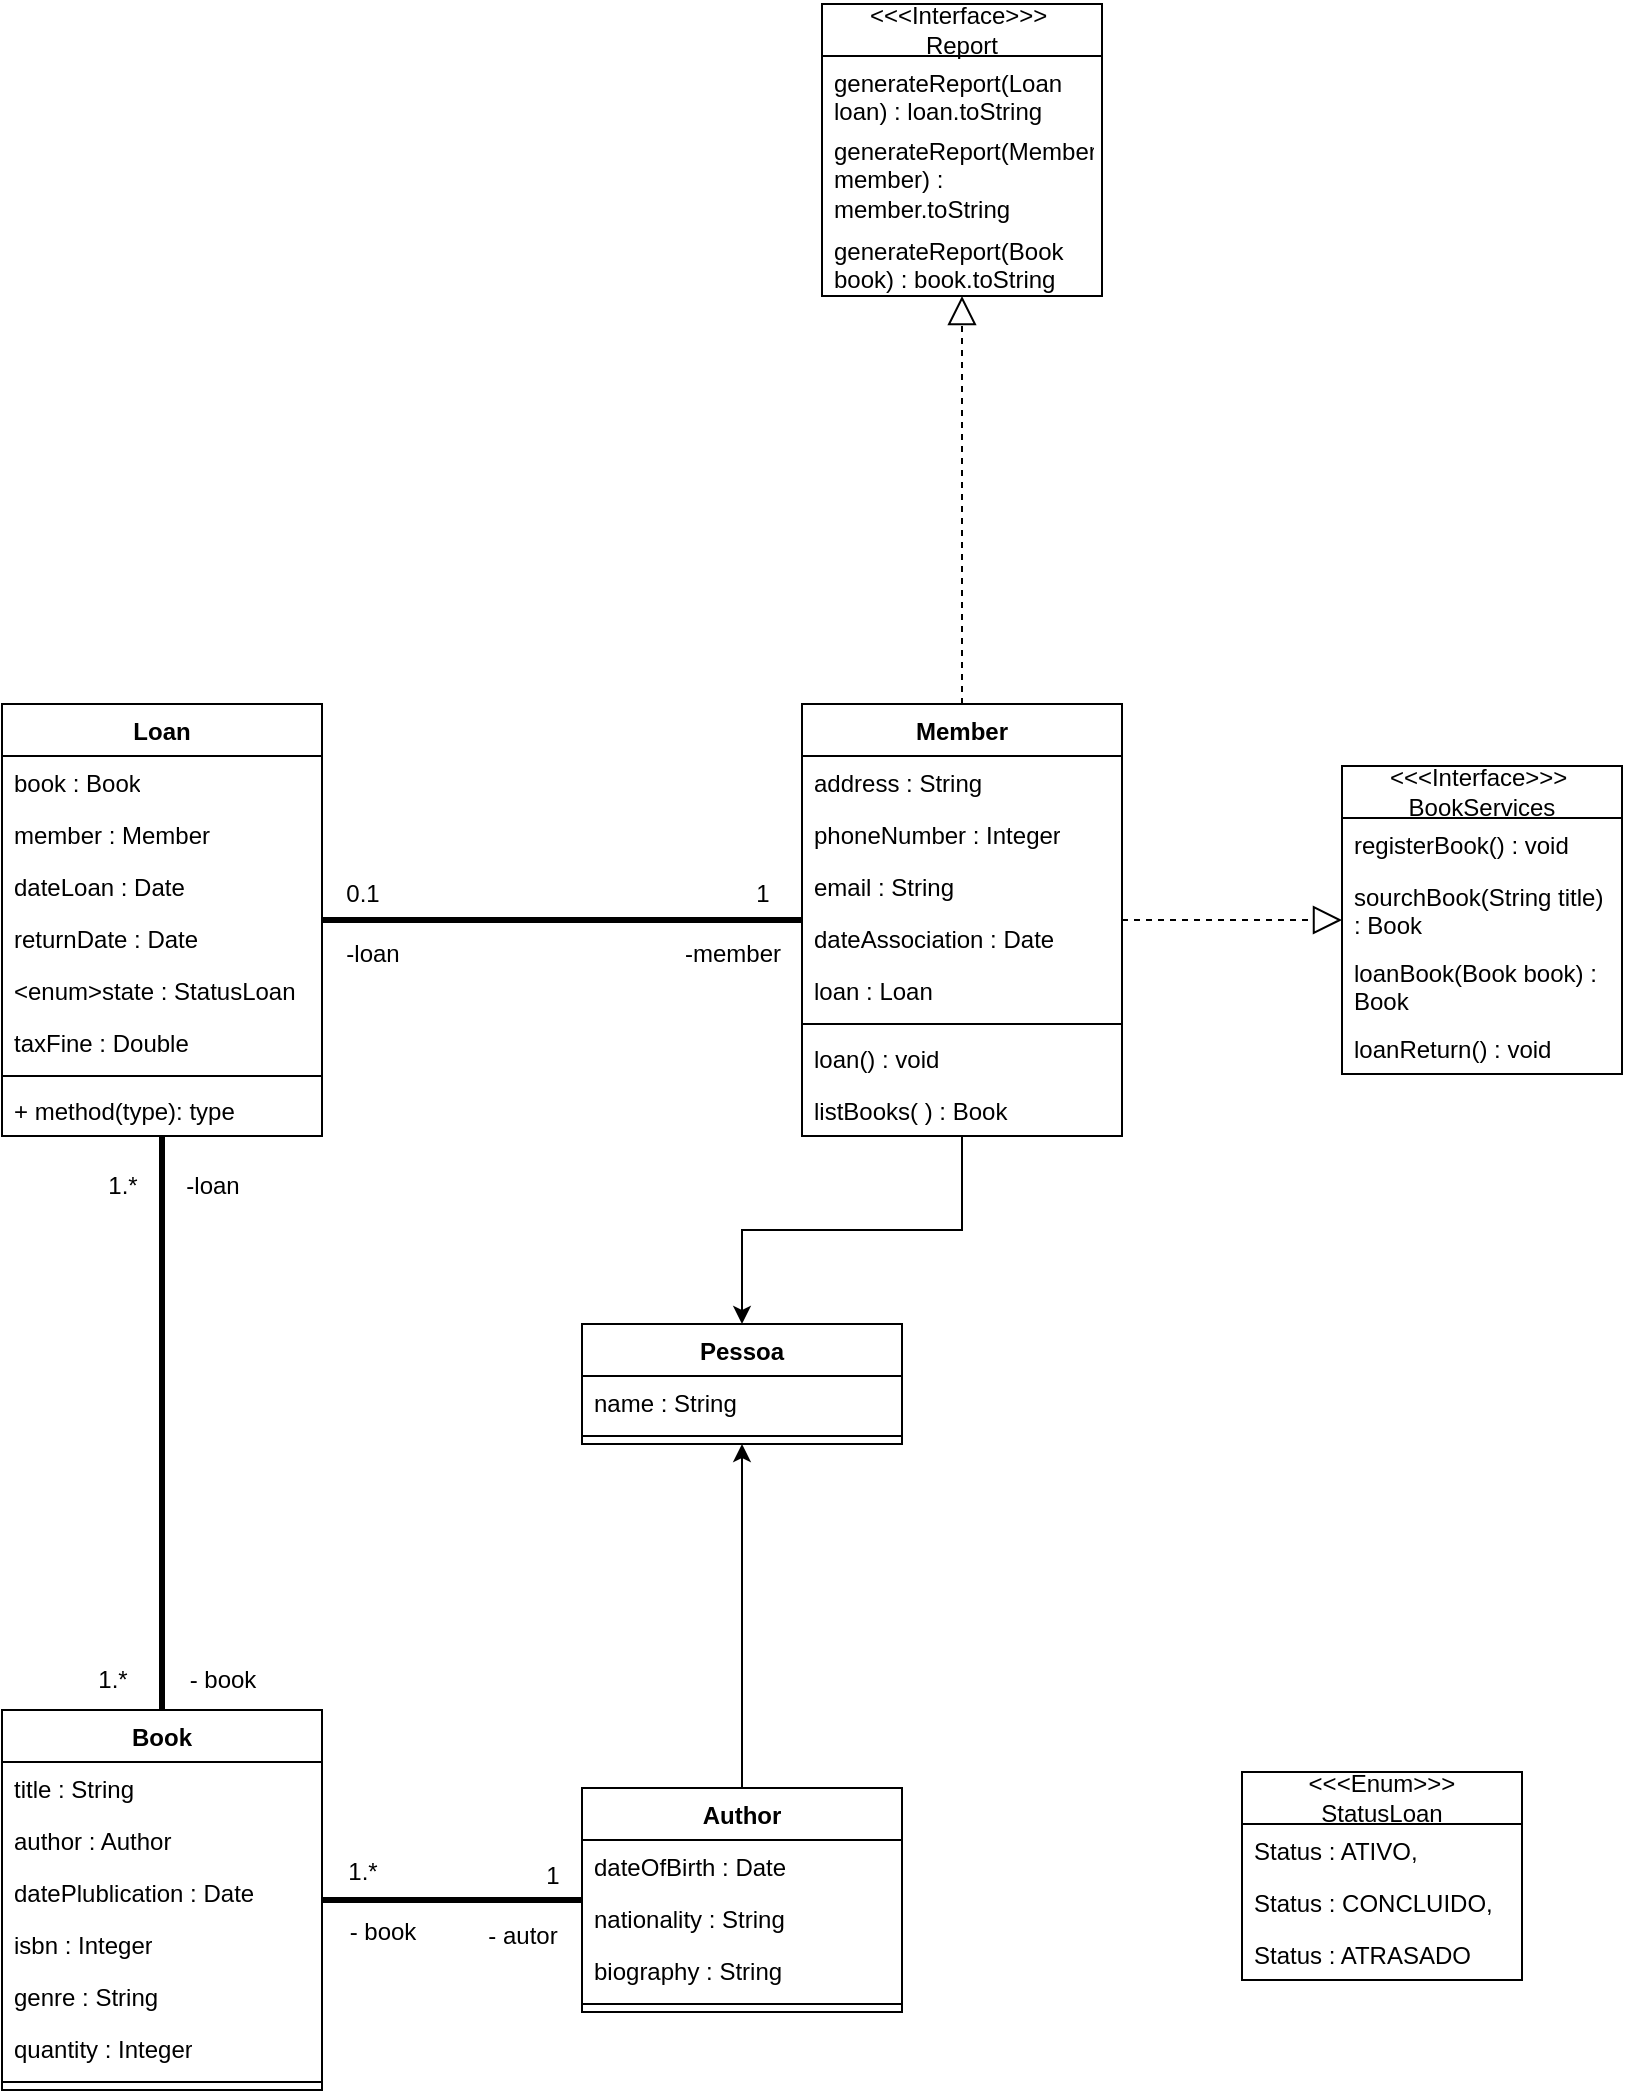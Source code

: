 <mxfile version="24.7.16">
  <diagram name="Página-1" id="EANJmo4rDkTSEJbiqaz0">
    <mxGraphModel dx="1881" dy="1704" grid="1" gridSize="10" guides="1" tooltips="1" connect="1" arrows="1" fold="1" page="1" pageScale="1" pageWidth="827" pageHeight="1169" math="0" shadow="0">
      <root>
        <mxCell id="0" />
        <mxCell id="1" parent="0" />
        <mxCell id="tzJuCF-FU3qU-iTJl4F9-1" value="Book" style="swimlane;fontStyle=1;align=center;verticalAlign=top;childLayout=stackLayout;horizontal=1;startSize=26;horizontalStack=0;resizeParent=1;resizeParentMax=0;resizeLast=0;collapsible=1;marginBottom=0;whiteSpace=wrap;html=1;" parent="1" vertex="1">
          <mxGeometry x="-190" y="563" width="160" height="190" as="geometry" />
        </mxCell>
        <mxCell id="tzJuCF-FU3qU-iTJl4F9-2" value="title : String" style="text;strokeColor=none;fillColor=none;align=left;verticalAlign=top;spacingLeft=4;spacingRight=4;overflow=hidden;rotatable=0;points=[[0,0.5],[1,0.5]];portConstraint=eastwest;whiteSpace=wrap;html=1;" parent="tzJuCF-FU3qU-iTJl4F9-1" vertex="1">
          <mxGeometry y="26" width="160" height="26" as="geometry" />
        </mxCell>
        <mxCell id="7Pb95gC22IqxMszWxWb3-40" value="author : Author" style="text;strokeColor=none;fillColor=none;align=left;verticalAlign=top;spacingLeft=4;spacingRight=4;overflow=hidden;rotatable=0;points=[[0,0.5],[1,0.5]];portConstraint=eastwest;whiteSpace=wrap;html=1;" parent="tzJuCF-FU3qU-iTJl4F9-1" vertex="1">
          <mxGeometry y="52" width="160" height="26" as="geometry" />
        </mxCell>
        <mxCell id="7Pb95gC22IqxMszWxWb3-41" value="datePlublication : Date" style="text;strokeColor=none;fillColor=none;align=left;verticalAlign=top;spacingLeft=4;spacingRight=4;overflow=hidden;rotatable=0;points=[[0,0.5],[1,0.5]];portConstraint=eastwest;whiteSpace=wrap;html=1;" parent="tzJuCF-FU3qU-iTJl4F9-1" vertex="1">
          <mxGeometry y="78" width="160" height="26" as="geometry" />
        </mxCell>
        <mxCell id="7Pb95gC22IqxMszWxWb3-42" value="isbn : Integer" style="text;strokeColor=none;fillColor=none;align=left;verticalAlign=top;spacingLeft=4;spacingRight=4;overflow=hidden;rotatable=0;points=[[0,0.5],[1,0.5]];portConstraint=eastwest;whiteSpace=wrap;html=1;" parent="tzJuCF-FU3qU-iTJl4F9-1" vertex="1">
          <mxGeometry y="104" width="160" height="26" as="geometry" />
        </mxCell>
        <mxCell id="7Pb95gC22IqxMszWxWb3-43" value="genre : String" style="text;strokeColor=none;fillColor=none;align=left;verticalAlign=top;spacingLeft=4;spacingRight=4;overflow=hidden;rotatable=0;points=[[0,0.5],[1,0.5]];portConstraint=eastwest;whiteSpace=wrap;html=1;" parent="tzJuCF-FU3qU-iTJl4F9-1" vertex="1">
          <mxGeometry y="130" width="160" height="26" as="geometry" />
        </mxCell>
        <mxCell id="7Pb95gC22IqxMszWxWb3-44" value="quantity : Integer" style="text;strokeColor=none;fillColor=none;align=left;verticalAlign=top;spacingLeft=4;spacingRight=4;overflow=hidden;rotatable=0;points=[[0,0.5],[1,0.5]];portConstraint=eastwest;whiteSpace=wrap;html=1;" parent="tzJuCF-FU3qU-iTJl4F9-1" vertex="1">
          <mxGeometry y="156" width="160" height="26" as="geometry" />
        </mxCell>
        <mxCell id="tzJuCF-FU3qU-iTJl4F9-3" value="" style="line;strokeWidth=1;fillColor=none;align=left;verticalAlign=middle;spacingTop=-1;spacingLeft=3;spacingRight=3;rotatable=0;labelPosition=right;points=[];portConstraint=eastwest;strokeColor=inherit;" parent="tzJuCF-FU3qU-iTJl4F9-1" vertex="1">
          <mxGeometry y="182" width="160" height="8" as="geometry" />
        </mxCell>
        <mxCell id="7Pb95gC22IqxMszWxWb3-111" style="edgeStyle=orthogonalEdgeStyle;rounded=0;orthogonalLoop=1;jettySize=auto;html=1;" parent="1" source="7Pb95gC22IqxMszWxWb3-1" target="7Pb95gC22IqxMszWxWb3-105" edge="1">
          <mxGeometry relative="1" as="geometry" />
        </mxCell>
        <mxCell id="7Pb95gC22IqxMszWxWb3-1" value="Author" style="swimlane;fontStyle=1;align=center;verticalAlign=top;childLayout=stackLayout;horizontal=1;startSize=26;horizontalStack=0;resizeParent=1;resizeParentMax=0;resizeLast=0;collapsible=1;marginBottom=0;whiteSpace=wrap;html=1;" parent="1" vertex="1">
          <mxGeometry x="100" y="602" width="160" height="112" as="geometry" />
        </mxCell>
        <mxCell id="7Pb95gC22IqxMszWxWb3-54" value="dateOfBirth : Date" style="text;strokeColor=none;fillColor=none;align=left;verticalAlign=top;spacingLeft=4;spacingRight=4;overflow=hidden;rotatable=0;points=[[0,0.5],[1,0.5]];portConstraint=eastwest;whiteSpace=wrap;html=1;" parent="7Pb95gC22IqxMszWxWb3-1" vertex="1">
          <mxGeometry y="26" width="160" height="26" as="geometry" />
        </mxCell>
        <mxCell id="7Pb95gC22IqxMszWxWb3-55" value="nationality : String" style="text;strokeColor=none;fillColor=none;align=left;verticalAlign=top;spacingLeft=4;spacingRight=4;overflow=hidden;rotatable=0;points=[[0,0.5],[1,0.5]];portConstraint=eastwest;whiteSpace=wrap;html=1;" parent="7Pb95gC22IqxMszWxWb3-1" vertex="1">
          <mxGeometry y="52" width="160" height="26" as="geometry" />
        </mxCell>
        <mxCell id="7Pb95gC22IqxMszWxWb3-56" value="biography : String" style="text;strokeColor=none;fillColor=none;align=left;verticalAlign=top;spacingLeft=4;spacingRight=4;overflow=hidden;rotatable=0;points=[[0,0.5],[1,0.5]];portConstraint=eastwest;whiteSpace=wrap;html=1;" parent="7Pb95gC22IqxMszWxWb3-1" vertex="1">
          <mxGeometry y="78" width="160" height="26" as="geometry" />
        </mxCell>
        <mxCell id="7Pb95gC22IqxMszWxWb3-3" value="" style="line;strokeWidth=1;fillColor=none;align=left;verticalAlign=middle;spacingTop=-1;spacingLeft=3;spacingRight=3;rotatable=0;labelPosition=right;points=[];portConstraint=eastwest;strokeColor=inherit;" parent="7Pb95gC22IqxMszWxWb3-1" vertex="1">
          <mxGeometry y="104" width="160" height="8" as="geometry" />
        </mxCell>
        <mxCell id="7Pb95gC22IqxMszWxWb3-110" style="edgeStyle=orthogonalEdgeStyle;rounded=0;orthogonalLoop=1;jettySize=auto;html=1;" parent="1" source="7Pb95gC22IqxMszWxWb3-5" target="7Pb95gC22IqxMszWxWb3-105" edge="1">
          <mxGeometry relative="1" as="geometry" />
        </mxCell>
        <mxCell id="7Pb95gC22IqxMszWxWb3-5" value="Member" style="swimlane;fontStyle=1;align=center;verticalAlign=top;childLayout=stackLayout;horizontal=1;startSize=26;horizontalStack=0;resizeParent=1;resizeParentMax=0;resizeLast=0;collapsible=1;marginBottom=0;whiteSpace=wrap;html=1;" parent="1" vertex="1">
          <mxGeometry x="210" y="60" width="160" height="216" as="geometry" />
        </mxCell>
        <mxCell id="7Pb95gC22IqxMszWxWb3-23" value="address : String" style="text;strokeColor=none;fillColor=none;align=left;verticalAlign=top;spacingLeft=4;spacingRight=4;overflow=hidden;rotatable=0;points=[[0,0.5],[1,0.5]];portConstraint=eastwest;whiteSpace=wrap;html=1;" parent="7Pb95gC22IqxMszWxWb3-5" vertex="1">
          <mxGeometry y="26" width="160" height="26" as="geometry" />
        </mxCell>
        <mxCell id="7Pb95gC22IqxMszWxWb3-24" value="phoneNumber : Integer" style="text;strokeColor=none;fillColor=none;align=left;verticalAlign=top;spacingLeft=4;spacingRight=4;overflow=hidden;rotatable=0;points=[[0,0.5],[1,0.5]];portConstraint=eastwest;whiteSpace=wrap;html=1;" parent="7Pb95gC22IqxMszWxWb3-5" vertex="1">
          <mxGeometry y="52" width="160" height="26" as="geometry" />
        </mxCell>
        <mxCell id="7Pb95gC22IqxMszWxWb3-25" value="email : String" style="text;strokeColor=none;fillColor=none;align=left;verticalAlign=top;spacingLeft=4;spacingRight=4;overflow=hidden;rotatable=0;points=[[0,0.5],[1,0.5]];portConstraint=eastwest;whiteSpace=wrap;html=1;" parent="7Pb95gC22IqxMszWxWb3-5" vertex="1">
          <mxGeometry y="78" width="160" height="26" as="geometry" />
        </mxCell>
        <mxCell id="7Pb95gC22IqxMszWxWb3-26" value="dateAssociation : Date" style="text;strokeColor=none;fillColor=none;align=left;verticalAlign=top;spacingLeft=4;spacingRight=4;overflow=hidden;rotatable=0;points=[[0,0.5],[1,0.5]];portConstraint=eastwest;whiteSpace=wrap;html=1;" parent="7Pb95gC22IqxMszWxWb3-5" vertex="1">
          <mxGeometry y="104" width="160" height="26" as="geometry" />
        </mxCell>
        <mxCell id="7Pb95gC22IqxMszWxWb3-27" value="loan : Loan" style="text;strokeColor=none;fillColor=none;align=left;verticalAlign=top;spacingLeft=4;spacingRight=4;overflow=hidden;rotatable=0;points=[[0,0.5],[1,0.5]];portConstraint=eastwest;whiteSpace=wrap;html=1;" parent="7Pb95gC22IqxMszWxWb3-5" vertex="1">
          <mxGeometry y="130" width="160" height="26" as="geometry" />
        </mxCell>
        <mxCell id="7Pb95gC22IqxMszWxWb3-7" value="" style="line;strokeWidth=1;fillColor=none;align=left;verticalAlign=middle;spacingTop=-1;spacingLeft=3;spacingRight=3;rotatable=0;labelPosition=right;points=[];portConstraint=eastwest;strokeColor=inherit;" parent="7Pb95gC22IqxMszWxWb3-5" vertex="1">
          <mxGeometry y="156" width="160" height="8" as="geometry" />
        </mxCell>
        <mxCell id="M8pgYPbENfPe2T3QujUm-1" value="loan() : void" style="text;strokeColor=none;fillColor=none;align=left;verticalAlign=top;spacingLeft=4;spacingRight=4;overflow=hidden;rotatable=0;points=[[0,0.5],[1,0.5]];portConstraint=eastwest;whiteSpace=wrap;html=1;" parent="7Pb95gC22IqxMszWxWb3-5" vertex="1">
          <mxGeometry y="164" width="160" height="26" as="geometry" />
        </mxCell>
        <mxCell id="7Pb95gC22IqxMszWxWb3-8" value="listBooks( ) : Book" style="text;strokeColor=none;fillColor=none;align=left;verticalAlign=top;spacingLeft=4;spacingRight=4;overflow=hidden;rotatable=0;points=[[0,0.5],[1,0.5]];portConstraint=eastwest;whiteSpace=wrap;html=1;" parent="7Pb95gC22IqxMszWxWb3-5" vertex="1">
          <mxGeometry y="190" width="160" height="26" as="geometry" />
        </mxCell>
        <mxCell id="7Pb95gC22IqxMszWxWb3-9" value="Loan" style="swimlane;fontStyle=1;align=center;verticalAlign=top;childLayout=stackLayout;horizontal=1;startSize=26;horizontalStack=0;resizeParent=1;resizeParentMax=0;resizeLast=0;collapsible=1;marginBottom=0;whiteSpace=wrap;html=1;" parent="1" vertex="1">
          <mxGeometry x="-190" y="60" width="160" height="216" as="geometry" />
        </mxCell>
        <mxCell id="7Pb95gC22IqxMszWxWb3-10" value="book : Book" style="text;strokeColor=none;fillColor=none;align=left;verticalAlign=top;spacingLeft=4;spacingRight=4;overflow=hidden;rotatable=0;points=[[0,0.5],[1,0.5]];portConstraint=eastwest;whiteSpace=wrap;html=1;" parent="7Pb95gC22IqxMszWxWb3-9" vertex="1">
          <mxGeometry y="26" width="160" height="26" as="geometry" />
        </mxCell>
        <mxCell id="7Pb95gC22IqxMszWxWb3-28" value="member : Member" style="text;strokeColor=none;fillColor=none;align=left;verticalAlign=top;spacingLeft=4;spacingRight=4;overflow=hidden;rotatable=0;points=[[0,0.5],[1,0.5]];portConstraint=eastwest;whiteSpace=wrap;html=1;" parent="7Pb95gC22IqxMszWxWb3-9" vertex="1">
          <mxGeometry y="52" width="160" height="26" as="geometry" />
        </mxCell>
        <mxCell id="7Pb95gC22IqxMszWxWb3-46" value="dateLoan : Date" style="text;strokeColor=none;fillColor=none;align=left;verticalAlign=top;spacingLeft=4;spacingRight=4;overflow=hidden;rotatable=0;points=[[0,0.5],[1,0.5]];portConstraint=eastwest;whiteSpace=wrap;html=1;" parent="7Pb95gC22IqxMszWxWb3-9" vertex="1">
          <mxGeometry y="78" width="160" height="26" as="geometry" />
        </mxCell>
        <mxCell id="7Pb95gC22IqxMszWxWb3-47" value="returnDate : Date" style="text;strokeColor=none;fillColor=none;align=left;verticalAlign=top;spacingLeft=4;spacingRight=4;overflow=hidden;rotatable=0;points=[[0,0.5],[1,0.5]];portConstraint=eastwest;whiteSpace=wrap;html=1;" parent="7Pb95gC22IqxMszWxWb3-9" vertex="1">
          <mxGeometry y="104" width="160" height="26" as="geometry" />
        </mxCell>
        <mxCell id="7Pb95gC22IqxMszWxWb3-48" value="&amp;lt;enum&amp;gt;state : StatusLoan" style="text;strokeColor=none;fillColor=none;align=left;verticalAlign=top;spacingLeft=4;spacingRight=4;overflow=hidden;rotatable=0;points=[[0,0.5],[1,0.5]];portConstraint=eastwest;whiteSpace=wrap;html=1;" parent="7Pb95gC22IqxMszWxWb3-9" vertex="1">
          <mxGeometry y="130" width="160" height="26" as="geometry" />
        </mxCell>
        <mxCell id="7Pb95gC22IqxMszWxWb3-49" value="taxFine : Double" style="text;strokeColor=none;fillColor=none;align=left;verticalAlign=top;spacingLeft=4;spacingRight=4;overflow=hidden;rotatable=0;points=[[0,0.5],[1,0.5]];portConstraint=eastwest;whiteSpace=wrap;html=1;" parent="7Pb95gC22IqxMszWxWb3-9" vertex="1">
          <mxGeometry y="156" width="160" height="26" as="geometry" />
        </mxCell>
        <mxCell id="7Pb95gC22IqxMszWxWb3-11" value="" style="line;strokeWidth=1;fillColor=none;align=left;verticalAlign=middle;spacingTop=-1;spacingLeft=3;spacingRight=3;rotatable=0;labelPosition=right;points=[];portConstraint=eastwest;strokeColor=inherit;" parent="7Pb95gC22IqxMszWxWb3-9" vertex="1">
          <mxGeometry y="182" width="160" height="8" as="geometry" />
        </mxCell>
        <mxCell id="7Pb95gC22IqxMszWxWb3-12" value="+ method(type): type" style="text;strokeColor=none;fillColor=none;align=left;verticalAlign=top;spacingLeft=4;spacingRight=4;overflow=hidden;rotatable=0;points=[[0,0.5],[1,0.5]];portConstraint=eastwest;whiteSpace=wrap;html=1;" parent="7Pb95gC22IqxMszWxWb3-9" vertex="1">
          <mxGeometry y="190" width="160" height="26" as="geometry" />
        </mxCell>
        <mxCell id="7Pb95gC22IqxMszWxWb3-19" value="1" style="text;html=1;align=center;verticalAlign=middle;resizable=0;points=[];autosize=1;strokeColor=none;fillColor=none;" parent="1" vertex="1">
          <mxGeometry x="175" y="140" width="30" height="30" as="geometry" />
        </mxCell>
        <mxCell id="7Pb95gC22IqxMszWxWb3-20" value="-member" style="text;html=1;align=center;verticalAlign=middle;resizable=0;points=[];autosize=1;strokeColor=none;fillColor=none;" parent="1" vertex="1">
          <mxGeometry x="140" y="170" width="70" height="30" as="geometry" />
        </mxCell>
        <mxCell id="7Pb95gC22IqxMszWxWb3-21" value="0.1" style="text;html=1;align=center;verticalAlign=middle;resizable=0;points=[];autosize=1;strokeColor=none;fillColor=none;" parent="1" vertex="1">
          <mxGeometry x="-30" y="140" width="40" height="30" as="geometry" />
        </mxCell>
        <mxCell id="7Pb95gC22IqxMszWxWb3-22" value="-loan" style="text;html=1;align=center;verticalAlign=middle;resizable=0;points=[];autosize=1;strokeColor=none;fillColor=none;" parent="1" vertex="1">
          <mxGeometry x="-30" y="170" width="50" height="30" as="geometry" />
        </mxCell>
        <mxCell id="7Pb95gC22IqxMszWxWb3-38" value="" style="endArrow=none;startArrow=none;endFill=0;startFill=0;endSize=8;html=1;verticalAlign=bottom;labelBackgroundColor=none;strokeWidth=3;rounded=0;" parent="1" source="7Pb95gC22IqxMszWxWb3-9" target="7Pb95gC22IqxMszWxWb3-5" edge="1">
          <mxGeometry width="160" relative="1" as="geometry">
            <mxPoint x="30" y="120" as="sourcePoint" />
            <mxPoint x="160" y="159" as="targetPoint" />
          </mxGeometry>
        </mxCell>
        <mxCell id="7Pb95gC22IqxMszWxWb3-39" value="" style="endArrow=none;startArrow=none;endFill=0;startFill=0;endSize=8;html=1;verticalAlign=bottom;labelBackgroundColor=none;strokeWidth=3;rounded=0;" parent="1" source="7Pb95gC22IqxMszWxWb3-9" target="tzJuCF-FU3qU-iTJl4F9-1" edge="1">
          <mxGeometry width="160" relative="1" as="geometry">
            <mxPoint x="-50" y="276" as="sourcePoint" />
            <mxPoint x="180" y="274" as="targetPoint" />
          </mxGeometry>
        </mxCell>
        <mxCell id="7Pb95gC22IqxMszWxWb3-45" value="" style="endArrow=none;startArrow=none;endFill=0;startFill=0;endSize=8;html=1;verticalAlign=bottom;labelBackgroundColor=none;strokeWidth=3;rounded=0;" parent="1" source="tzJuCF-FU3qU-iTJl4F9-1" target="7Pb95gC22IqxMszWxWb3-1" edge="1">
          <mxGeometry width="160" relative="1" as="geometry">
            <mxPoint x="-5.42" y="534" as="sourcePoint" />
            <mxPoint x="-5.42" y="636" as="targetPoint" />
          </mxGeometry>
        </mxCell>
        <mxCell id="7Pb95gC22IqxMszWxWb3-50" value="1.*" style="text;html=1;align=center;verticalAlign=middle;resizable=0;points=[];autosize=1;strokeColor=none;fillColor=none;" parent="1" vertex="1">
          <mxGeometry x="-155" y="533" width="40" height="30" as="geometry" />
        </mxCell>
        <mxCell id="7Pb95gC22IqxMszWxWb3-51" value="- book" style="text;html=1;align=center;verticalAlign=middle;resizable=0;points=[];autosize=1;strokeColor=none;fillColor=none;" parent="1" vertex="1">
          <mxGeometry x="-110" y="533" width="60" height="30" as="geometry" />
        </mxCell>
        <mxCell id="7Pb95gC22IqxMszWxWb3-52" value="1.*" style="text;html=1;align=center;verticalAlign=middle;resizable=0;points=[];autosize=1;strokeColor=none;fillColor=none;" parent="1" vertex="1">
          <mxGeometry x="-150" y="286" width="40" height="30" as="geometry" />
        </mxCell>
        <mxCell id="7Pb95gC22IqxMszWxWb3-53" value="-loan" style="text;html=1;align=center;verticalAlign=middle;resizable=0;points=[];autosize=1;strokeColor=none;fillColor=none;" parent="1" vertex="1">
          <mxGeometry x="-110" y="286" width="50" height="30" as="geometry" />
        </mxCell>
        <mxCell id="7Pb95gC22IqxMszWxWb3-57" value="1" style="text;html=1;align=center;verticalAlign=middle;resizable=0;points=[];autosize=1;strokeColor=none;fillColor=none;" parent="1" vertex="1">
          <mxGeometry x="70" y="631" width="30" height="30" as="geometry" />
        </mxCell>
        <mxCell id="7Pb95gC22IqxMszWxWb3-58" value="- autor" style="text;html=1;align=center;verticalAlign=middle;resizable=0;points=[];autosize=1;strokeColor=none;fillColor=none;" parent="1" vertex="1">
          <mxGeometry x="40" y="661" width="60" height="30" as="geometry" />
        </mxCell>
        <mxCell id="7Pb95gC22IqxMszWxWb3-59" value="1.*" style="text;html=1;align=center;verticalAlign=middle;resizable=0;points=[];autosize=1;strokeColor=none;fillColor=none;" parent="1" vertex="1">
          <mxGeometry x="-30" y="629" width="40" height="30" as="geometry" />
        </mxCell>
        <mxCell id="7Pb95gC22IqxMszWxWb3-60" value="- book" style="text;html=1;align=center;verticalAlign=middle;resizable=0;points=[];autosize=1;strokeColor=none;fillColor=none;" parent="1" vertex="1">
          <mxGeometry x="-30" y="659" width="60" height="30" as="geometry" />
        </mxCell>
        <mxCell id="7Pb95gC22IqxMszWxWb3-90" value="&amp;lt;&amp;lt;&amp;lt;Interface&amp;gt;&amp;gt;&amp;gt;&amp;nbsp;&lt;div&gt;BookServices&lt;/div&gt;" style="swimlane;fontStyle=0;childLayout=stackLayout;horizontal=1;startSize=26;fillColor=none;horizontalStack=0;resizeParent=1;resizeParentMax=0;resizeLast=0;collapsible=1;marginBottom=0;whiteSpace=wrap;html=1;" parent="1" vertex="1">
          <mxGeometry x="480" y="91" width="140" height="154" as="geometry" />
        </mxCell>
        <mxCell id="7Pb95gC22IqxMszWxWb3-91" value="registerBook() : void" style="text;strokeColor=none;fillColor=none;align=left;verticalAlign=top;spacingLeft=4;spacingRight=4;overflow=hidden;rotatable=0;points=[[0,0.5],[1,0.5]];portConstraint=eastwest;whiteSpace=wrap;html=1;" parent="7Pb95gC22IqxMszWxWb3-90" vertex="1">
          <mxGeometry y="26" width="140" height="26" as="geometry" />
        </mxCell>
        <mxCell id="7Pb95gC22IqxMszWxWb3-92" value="sourchBook(String title) : Book&amp;nbsp;" style="text;strokeColor=none;fillColor=none;align=left;verticalAlign=top;spacingLeft=4;spacingRight=4;overflow=hidden;rotatable=0;points=[[0,0.5],[1,0.5]];portConstraint=eastwest;whiteSpace=wrap;html=1;" parent="7Pb95gC22IqxMszWxWb3-90" vertex="1">
          <mxGeometry y="52" width="140" height="38" as="geometry" />
        </mxCell>
        <mxCell id="M8pgYPbENfPe2T3QujUm-2" value="loanBook(Book book) : Book&amp;nbsp;" style="text;strokeColor=none;fillColor=none;align=left;verticalAlign=top;spacingLeft=4;spacingRight=4;overflow=hidden;rotatable=0;points=[[0,0.5],[1,0.5]];portConstraint=eastwest;whiteSpace=wrap;html=1;" parent="7Pb95gC22IqxMszWxWb3-90" vertex="1">
          <mxGeometry y="90" width="140" height="38" as="geometry" />
        </mxCell>
        <mxCell id="7Pb95gC22IqxMszWxWb3-99" value="loanReturn() : void" style="text;strokeColor=none;fillColor=none;align=left;verticalAlign=top;spacingLeft=4;spacingRight=4;overflow=hidden;rotatable=0;points=[[0,0.5],[1,0.5]];portConstraint=eastwest;whiteSpace=wrap;html=1;" parent="7Pb95gC22IqxMszWxWb3-90" vertex="1">
          <mxGeometry y="128" width="140" height="26" as="geometry" />
        </mxCell>
        <mxCell id="7Pb95gC22IqxMszWxWb3-94" value="" style="endArrow=block;dashed=1;endFill=0;endSize=12;html=1;rounded=0;" parent="1" source="7Pb95gC22IqxMszWxWb3-5" target="7Pb95gC22IqxMszWxWb3-90" edge="1">
          <mxGeometry width="160" relative="1" as="geometry">
            <mxPoint x="350" y="316" as="sourcePoint" />
            <mxPoint x="510" y="316" as="targetPoint" />
          </mxGeometry>
        </mxCell>
        <mxCell id="7Pb95gC22IqxMszWxWb3-95" value="&amp;lt;&amp;lt;&amp;lt;Enum&amp;gt;&amp;gt;&amp;gt;&lt;div&gt;StatusLoan&lt;/div&gt;" style="swimlane;fontStyle=0;childLayout=stackLayout;horizontal=1;startSize=26;fillColor=none;horizontalStack=0;resizeParent=1;resizeParentMax=0;resizeLast=0;collapsible=1;marginBottom=0;whiteSpace=wrap;html=1;" parent="1" vertex="1">
          <mxGeometry x="430" y="594" width="140" height="104" as="geometry" />
        </mxCell>
        <mxCell id="7Pb95gC22IqxMszWxWb3-96" value="Status : ATIVO," style="text;strokeColor=none;fillColor=none;align=left;verticalAlign=top;spacingLeft=4;spacingRight=4;overflow=hidden;rotatable=0;points=[[0,0.5],[1,0.5]];portConstraint=eastwest;whiteSpace=wrap;html=1;" parent="7Pb95gC22IqxMszWxWb3-95" vertex="1">
          <mxGeometry y="26" width="140" height="26" as="geometry" />
        </mxCell>
        <mxCell id="7Pb95gC22IqxMszWxWb3-97" value="Status : CONCLUIDO,&amp;nbsp;" style="text;strokeColor=none;fillColor=none;align=left;verticalAlign=top;spacingLeft=4;spacingRight=4;overflow=hidden;rotatable=0;points=[[0,0.5],[1,0.5]];portConstraint=eastwest;whiteSpace=wrap;html=1;" parent="7Pb95gC22IqxMszWxWb3-95" vertex="1">
          <mxGeometry y="52" width="140" height="26" as="geometry" />
        </mxCell>
        <mxCell id="7Pb95gC22IqxMszWxWb3-98" value="Status : ATRASADO" style="text;strokeColor=none;fillColor=none;align=left;verticalAlign=top;spacingLeft=4;spacingRight=4;overflow=hidden;rotatable=0;points=[[0,0.5],[1,0.5]];portConstraint=eastwest;whiteSpace=wrap;html=1;" parent="7Pb95gC22IqxMszWxWb3-95" vertex="1">
          <mxGeometry y="78" width="140" height="26" as="geometry" />
        </mxCell>
        <mxCell id="7Pb95gC22IqxMszWxWb3-105" value="Pessoa" style="swimlane;fontStyle=1;align=center;verticalAlign=top;childLayout=stackLayout;horizontal=1;startSize=26;horizontalStack=0;resizeParent=1;resizeParentMax=0;resizeLast=0;collapsible=1;marginBottom=0;whiteSpace=wrap;html=1;" parent="1" vertex="1">
          <mxGeometry x="100" y="370" width="160" height="60" as="geometry" />
        </mxCell>
        <mxCell id="7Pb95gC22IqxMszWxWb3-106" value="name : String" style="text;strokeColor=none;fillColor=none;align=left;verticalAlign=top;spacingLeft=4;spacingRight=4;overflow=hidden;rotatable=0;points=[[0,0.5],[1,0.5]];portConstraint=eastwest;whiteSpace=wrap;html=1;" parent="7Pb95gC22IqxMszWxWb3-105" vertex="1">
          <mxGeometry y="26" width="160" height="26" as="geometry" />
        </mxCell>
        <mxCell id="7Pb95gC22IqxMszWxWb3-107" value="" style="line;strokeWidth=1;fillColor=none;align=left;verticalAlign=middle;spacingTop=-1;spacingLeft=3;spacingRight=3;rotatable=0;labelPosition=right;points=[];portConstraint=eastwest;strokeColor=inherit;" parent="7Pb95gC22IqxMszWxWb3-105" vertex="1">
          <mxGeometry y="52" width="160" height="8" as="geometry" />
        </mxCell>
        <mxCell id="7Pb95gC22IqxMszWxWb3-115" value="&amp;lt;&amp;lt;&amp;lt;Interface&amp;gt;&amp;gt;&amp;gt;&amp;nbsp;&lt;div&gt;Report&lt;/div&gt;" style="swimlane;fontStyle=0;childLayout=stackLayout;horizontal=1;startSize=26;fillColor=none;horizontalStack=0;resizeParent=1;resizeParentMax=0;resizeLast=0;collapsible=1;marginBottom=0;whiteSpace=wrap;html=1;" parent="1" vertex="1">
          <mxGeometry x="220" y="-290" width="140" height="146" as="geometry" />
        </mxCell>
        <mxCell id="7Pb95gC22IqxMszWxWb3-120" value="generateReport(Loan loan) : loan.toString" style="text;strokeColor=none;fillColor=none;align=left;verticalAlign=top;spacingLeft=4;spacingRight=4;overflow=hidden;rotatable=0;points=[[0,0.5],[1,0.5]];portConstraint=eastwest;whiteSpace=wrap;html=1;" parent="7Pb95gC22IqxMszWxWb3-115" vertex="1">
          <mxGeometry y="26" width="140" height="34" as="geometry" />
        </mxCell>
        <mxCell id="7Pb95gC22IqxMszWxWb3-119" value="generateReport(Member member) : member.toString" style="text;strokeColor=none;fillColor=none;align=left;verticalAlign=top;spacingLeft=4;spacingRight=4;overflow=hidden;rotatable=0;points=[[0,0.5],[1,0.5]];portConstraint=eastwest;whiteSpace=wrap;html=1;" parent="7Pb95gC22IqxMszWxWb3-115" vertex="1">
          <mxGeometry y="60" width="140" height="50" as="geometry" />
        </mxCell>
        <mxCell id="7Pb95gC22IqxMszWxWb3-122" value="generateReport(Book book) : book.toString" style="text;strokeColor=none;fillColor=none;align=left;verticalAlign=top;spacingLeft=4;spacingRight=4;overflow=hidden;rotatable=0;points=[[0,0.5],[1,0.5]];portConstraint=eastwest;whiteSpace=wrap;html=1;" parent="7Pb95gC22IqxMszWxWb3-115" vertex="1">
          <mxGeometry y="110" width="140" height="36" as="geometry" />
        </mxCell>
        <mxCell id="7Pb95gC22IqxMszWxWb3-121" value="" style="endArrow=block;dashed=1;endFill=0;endSize=12;html=1;rounded=0;exitX=0.5;exitY=0;exitDx=0;exitDy=0;" parent="1" source="7Pb95gC22IqxMszWxWb3-5" target="7Pb95gC22IqxMszWxWb3-115" edge="1">
          <mxGeometry width="160" relative="1" as="geometry">
            <mxPoint x="280" y="-10" as="sourcePoint" />
            <mxPoint x="500" y="-25" as="targetPoint" />
          </mxGeometry>
        </mxCell>
      </root>
    </mxGraphModel>
  </diagram>
</mxfile>
